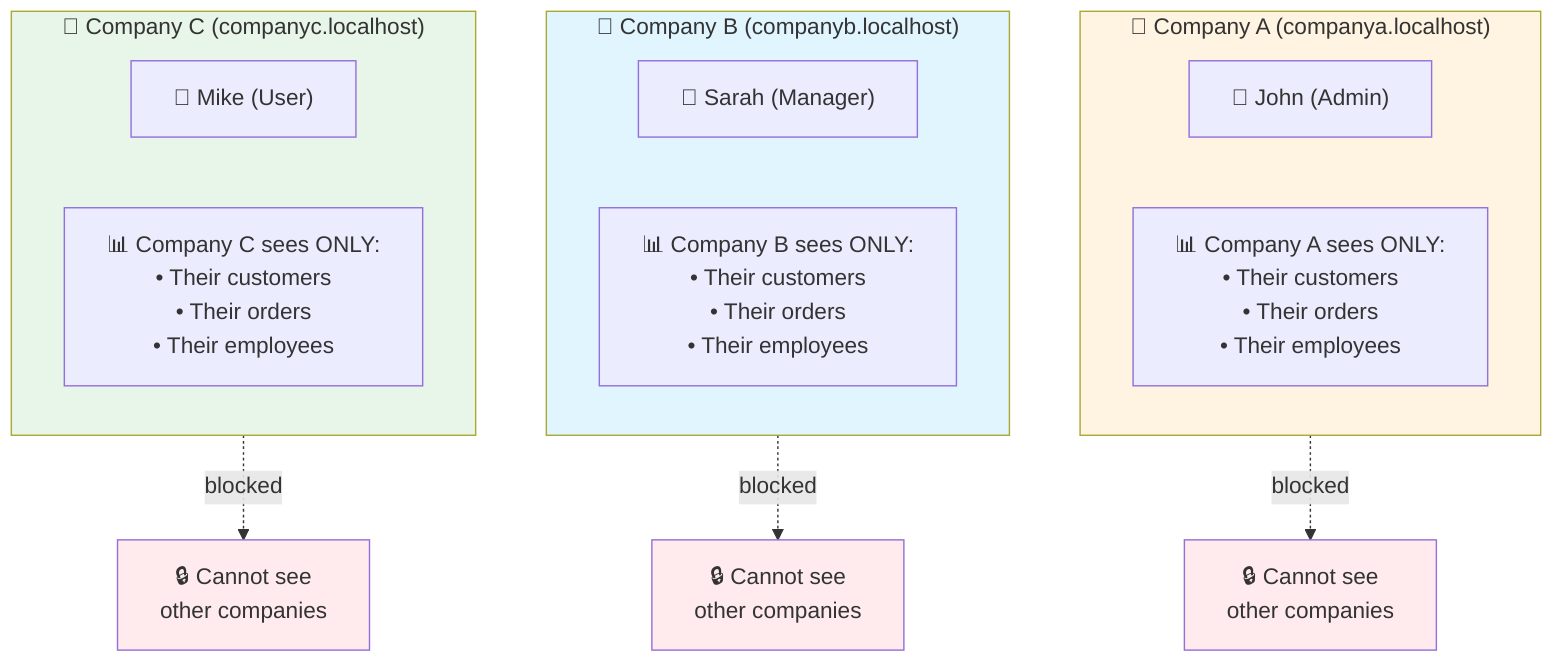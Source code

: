 graph TB
    subgraph Company_A["🏢 Company A (companya.localhost)"]
        UserA["👤 John (Admin)"]
        DataA["📊 Company A sees ONLY:<br/>• Their customers<br/>• Their orders<br/>• Their employees"]
    end

    subgraph Company_B["🏢 Company B (companyb.localhost)"]
        UserB["👤 Sarah (Manager)"]
        DataB["📊 Company B sees ONLY:<br/>• Their customers<br/>• Their orders<br/>• Their employees"]
    end

    subgraph Company_C["🏢 Company C (companyc.localhost)"]
        UserC["👤 Mike (User)"]
        DataC["📊 Company C sees ONLY:<br/>• Their customers<br/>• Their orders<br/>• Their employees"]
    end

    Lock1["🔒 Cannot see<br/>other companies"]
    Lock2["🔒 Cannot see<br/>other companies"]
    Lock3["🔒 Cannot see<br/>other companies"]

    Company_A -.->|blocked| Lock1
    Company_B -.->|blocked| Lock2
    Company_C -.->|blocked| Lock3

    style Company_A fill:#fff4e1
    style Company_B fill:#e1f5ff
    style Company_C fill:#e8f5e9
    style Lock1 fill:#ffebee
    style Lock2 fill:#ffebee
    style Lock3 fill:#ffebee